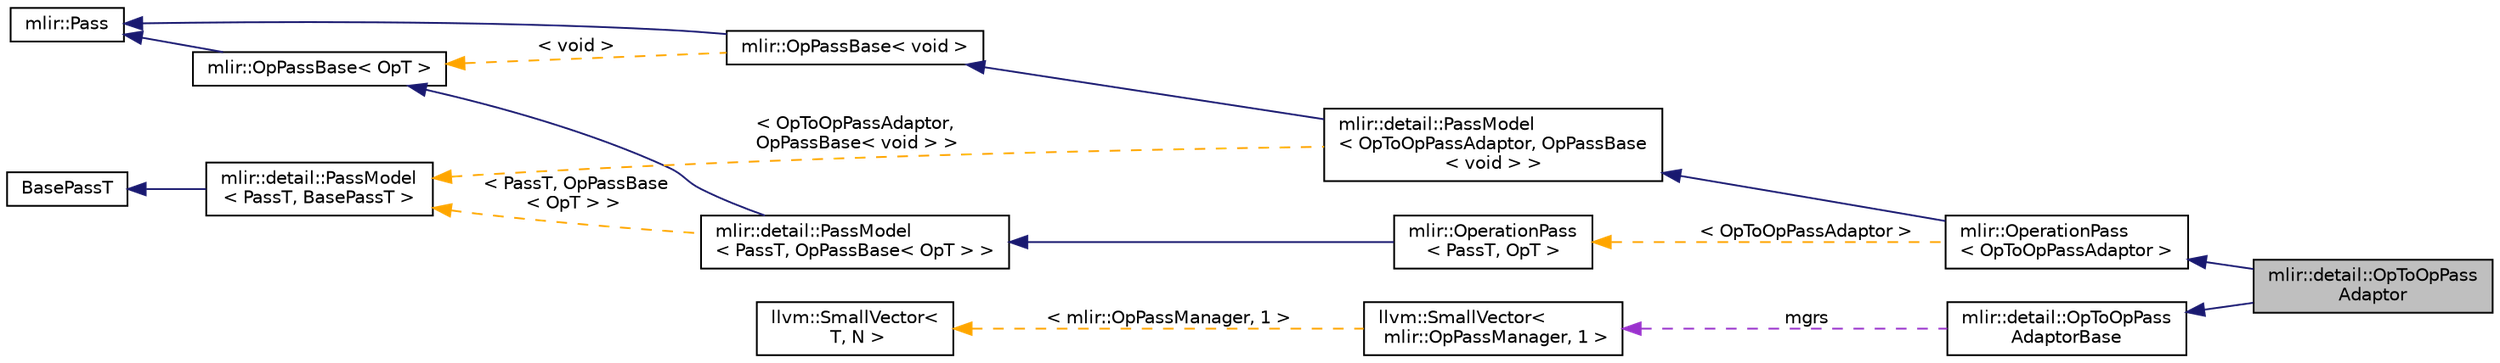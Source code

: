 digraph "mlir::detail::OpToOpPassAdaptor"
{
  bgcolor="transparent";
  edge [fontname="Helvetica",fontsize="10",labelfontname="Helvetica",labelfontsize="10"];
  node [fontname="Helvetica",fontsize="10",shape=record];
  rankdir="LR";
  Node11 [label="mlir::detail::OpToOpPass\lAdaptor",height=0.2,width=0.4,color="black", fillcolor="grey75", style="filled", fontcolor="black"];
  Node12 -> Node11 [dir="back",color="midnightblue",fontsize="10",style="solid",fontname="Helvetica"];
  Node12 [label="mlir::OperationPass\l\< OpToOpPassAdaptor \>",height=0.2,width=0.4,color="black",URL="$classmlir_1_1OperationPass.html"];
  Node13 -> Node12 [dir="back",color="midnightblue",fontsize="10",style="solid",fontname="Helvetica"];
  Node13 [label="mlir::detail::PassModel\l\< OpToOpPassAdaptor, OpPassBase\l\< void \> \>",height=0.2,width=0.4,color="black",URL="$classmlir_1_1detail_1_1PassModel.html"];
  Node14 -> Node13 [dir="back",color="midnightblue",fontsize="10",style="solid",fontname="Helvetica"];
  Node14 [label="mlir::OpPassBase\< void \>",height=0.2,width=0.4,color="black",URL="$classmlir_1_1OpPassBase.html"];
  Node15 -> Node14 [dir="back",color="midnightblue",fontsize="10",style="solid",fontname="Helvetica"];
  Node15 [label="mlir::Pass",height=0.2,width=0.4,color="black",URL="$classmlir_1_1Pass.html",tooltip="The abstract base pass class. "];
  Node16 -> Node14 [dir="back",color="orange",fontsize="10",style="dashed",label=" \< void \>" ,fontname="Helvetica"];
  Node16 [label="mlir::OpPassBase\< OpT \>",height=0.2,width=0.4,color="black",URL="$classmlir_1_1OpPassBase.html",tooltip="Utility base class for OpPass below to denote an opaque pass operating on a specific operation type..."];
  Node15 -> Node16 [dir="back",color="midnightblue",fontsize="10",style="solid",fontname="Helvetica"];
  Node17 -> Node13 [dir="back",color="orange",fontsize="10",style="dashed",label=" \< OpToOpPassAdaptor,\l OpPassBase\< void \> \>" ,fontname="Helvetica"];
  Node17 [label="mlir::detail::PassModel\l\< PassT, BasePassT \>",height=0.2,width=0.4,color="black",URL="$classmlir_1_1detail_1_1PassModel.html",tooltip="The opaque CRTP model of a pass. "];
  Node18 -> Node17 [dir="back",color="midnightblue",fontsize="10",style="solid",fontname="Helvetica"];
  Node18 [label="BasePassT",height=0.2,width=0.4,color="black",URL="$classmlir_1_1detail_1_1BasePassT.html"];
  Node19 -> Node12 [dir="back",color="orange",fontsize="10",style="dashed",label=" \< OpToOpPassAdaptor \>" ,fontname="Helvetica"];
  Node19 [label="mlir::OperationPass\l\< PassT, OpT \>",height=0.2,width=0.4,color="black",URL="$classmlir_1_1OperationPass.html",tooltip="Pass to transform an operation of a specific type. "];
  Node20 -> Node19 [dir="back",color="midnightblue",fontsize="10",style="solid",fontname="Helvetica"];
  Node20 [label="mlir::detail::PassModel\l\< PassT, OpPassBase\< OpT \> \>",height=0.2,width=0.4,color="black",URL="$classmlir_1_1detail_1_1PassModel.html"];
  Node16 -> Node20 [dir="back",color="midnightblue",fontsize="10",style="solid",fontname="Helvetica"];
  Node17 -> Node20 [dir="back",color="orange",fontsize="10",style="dashed",label=" \< PassT, OpPassBase\l\< OpT \> \>" ,fontname="Helvetica"];
  Node21 -> Node11 [dir="back",color="midnightblue",fontsize="10",style="solid",fontname="Helvetica"];
  Node21 [label="mlir::detail::OpToOpPass\lAdaptorBase",height=0.2,width=0.4,color="black",URL="$classmlir_1_1detail_1_1OpToOpPassAdaptorBase.html",tooltip="A base class for Op-to-Op adaptor passes. "];
  Node22 -> Node21 [dir="back",color="darkorchid3",fontsize="10",style="dashed",label=" mgrs" ,fontname="Helvetica"];
  Node22 [label="llvm::SmallVector\<\l mlir::OpPassManager, 1 \>",height=0.2,width=0.4,color="black",URL="$classllvm_1_1SmallVector.html"];
  Node23 -> Node22 [dir="back",color="orange",fontsize="10",style="dashed",label=" \< mlir::OpPassManager, 1 \>" ,fontname="Helvetica"];
  Node23 [label="llvm::SmallVector\<\l T, N \>",height=0.2,width=0.4,color="black",URL="$classllvm_1_1SmallVector.html"];
}
